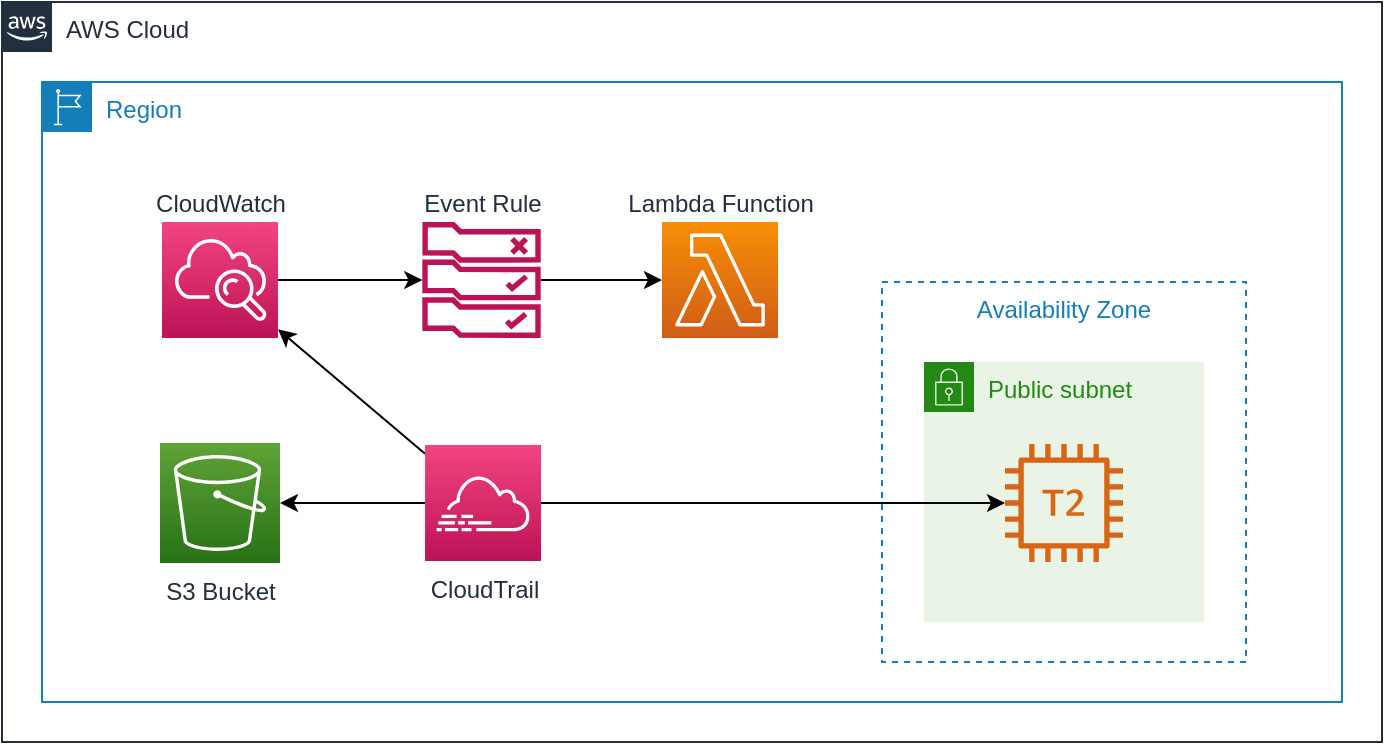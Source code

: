 <mxfile version="12.5.3" type="device"><diagram id="vO-t7lE_QSH6vjiNnkev" name="Page-1"><mxGraphModel dx="852" dy="494" grid="1" gridSize="10" guides="1" tooltips="1" connect="1" arrows="1" fold="1" page="1" pageScale="1" pageWidth="850" pageHeight="1100" math="0" shadow="0"><root><mxCell id="0"/><mxCell id="1" parent="0"/><mxCell id="gI_hxoJAHWfEH2nCyT-2-1" value="AWS Cloud" style="points=[[0,0],[0.25,0],[0.5,0],[0.75,0],[1,0],[1,0.25],[1,0.5],[1,0.75],[1,1],[0.75,1],[0.5,1],[0.25,1],[0,1],[0,0.75],[0,0.5],[0,0.25]];outlineConnect=0;gradientColor=none;html=1;whiteSpace=wrap;fontSize=12;fontStyle=0;shape=mxgraph.aws4.group;grIcon=mxgraph.aws4.group_aws_cloud_alt;strokeColor=#232F3E;fillColor=none;verticalAlign=top;align=left;spacingLeft=30;fontColor=#232F3E;dashed=0;" vertex="1" parent="1"><mxGeometry x="50" y="90" width="690" height="370" as="geometry"/></mxCell><mxCell id="gI_hxoJAHWfEH2nCyT-2-2" value="Region" style="points=[[0,0],[0.25,0],[0.5,0],[0.75,0],[1,0],[1,0.25],[1,0.5],[1,0.75],[1,1],[0.75,1],[0.5,1],[0.25,1],[0,1],[0,0.75],[0,0.5],[0,0.25]];outlineConnect=0;gradientColor=none;html=1;whiteSpace=wrap;fontSize=12;fontStyle=0;shape=mxgraph.aws4.group;grIcon=mxgraph.aws4.group_region;strokeColor=#147EBA;fillColor=none;verticalAlign=top;align=left;spacingLeft=30;fontColor=#147EBA;dashed=0;" vertex="1" parent="1"><mxGeometry x="70" y="130" width="650" height="310" as="geometry"/></mxCell><mxCell id="gI_hxoJAHWfEH2nCyT-2-16" style="edgeStyle=orthogonalEdgeStyle;rounded=0;orthogonalLoop=1;jettySize=auto;html=1;" edge="1" parent="1" source="gI_hxoJAHWfEH2nCyT-2-3" target="gI_hxoJAHWfEH2nCyT-2-5"><mxGeometry relative="1" as="geometry"/></mxCell><mxCell id="gI_hxoJAHWfEH2nCyT-2-3" value="CloudWatch" style="outlineConnect=0;fontColor=#232F3E;gradientColor=#F34482;gradientDirection=north;fillColor=#BC1356;strokeColor=#ffffff;dashed=0;verticalLabelPosition=top;verticalAlign=bottom;align=center;html=1;fontSize=12;fontStyle=0;aspect=fixed;shape=mxgraph.aws4.resourceIcon;resIcon=mxgraph.aws4.cloudwatch;labelPosition=center;" vertex="1" parent="1"><mxGeometry x="130" y="200" width="58" height="58" as="geometry"/></mxCell><mxCell id="gI_hxoJAHWfEH2nCyT-2-19" style="rounded=0;orthogonalLoop=1;jettySize=auto;html=1;" edge="1" parent="1" source="gI_hxoJAHWfEH2nCyT-2-4" target="gI_hxoJAHWfEH2nCyT-2-3"><mxGeometry relative="1" as="geometry"/></mxCell><mxCell id="gI_hxoJAHWfEH2nCyT-2-4" value="CloudTrail" style="outlineConnect=0;fontColor=#232F3E;gradientColor=#F34482;gradientDirection=north;fillColor=#BC1356;strokeColor=#ffffff;dashed=0;verticalLabelPosition=bottom;verticalAlign=top;align=center;html=1;fontSize=12;fontStyle=0;aspect=fixed;shape=mxgraph.aws4.resourceIcon;resIcon=mxgraph.aws4.cloudtrail;" vertex="1" parent="1"><mxGeometry x="261.52" y="311.5" width="58" height="58" as="geometry"/></mxCell><mxCell id="gI_hxoJAHWfEH2nCyT-2-17" style="edgeStyle=orthogonalEdgeStyle;rounded=0;orthogonalLoop=1;jettySize=auto;html=1;" edge="1" parent="1" source="gI_hxoJAHWfEH2nCyT-2-5" target="gI_hxoJAHWfEH2nCyT-2-7"><mxGeometry relative="1" as="geometry"/></mxCell><mxCell id="gI_hxoJAHWfEH2nCyT-2-5" value="Event Rule" style="outlineConnect=0;fontColor=#232F3E;gradientColor=none;fillColor=#BC1356;strokeColor=none;dashed=0;verticalLabelPosition=top;verticalAlign=bottom;align=center;html=1;fontSize=12;fontStyle=0;aspect=fixed;pointerEvents=1;shape=mxgraph.aws4.rule_2;labelPosition=center;" vertex="1" parent="1"><mxGeometry x="260" y="200" width="59.52" height="58" as="geometry"/></mxCell><mxCell id="gI_hxoJAHWfEH2nCyT-2-6" value="S3 Bucket" style="outlineConnect=0;fontColor=#232F3E;gradientColor=#60A337;gradientDirection=north;fillColor=#277116;strokeColor=#ffffff;dashed=0;verticalLabelPosition=bottom;verticalAlign=top;align=center;html=1;fontSize=12;fontStyle=0;aspect=fixed;shape=mxgraph.aws4.resourceIcon;resIcon=mxgraph.aws4.s3;" vertex="1" parent="1"><mxGeometry x="129" y="310.5" width="60" height="60" as="geometry"/></mxCell><mxCell id="gI_hxoJAHWfEH2nCyT-2-7" value="Lambda Function" style="outlineConnect=0;fontColor=#232F3E;gradientColor=#F78E04;gradientDirection=north;fillColor=#D05C17;strokeColor=#ffffff;dashed=0;verticalLabelPosition=top;verticalAlign=bottom;align=center;html=1;fontSize=12;fontStyle=0;aspect=fixed;shape=mxgraph.aws4.resourceIcon;resIcon=mxgraph.aws4.lambda;labelPosition=center;" vertex="1" parent="1"><mxGeometry x="380" y="200" width="58" height="58" as="geometry"/></mxCell><mxCell id="gI_hxoJAHWfEH2nCyT-2-8" value="Availability Zone" style="fillColor=none;strokeColor=#147EBA;dashed=1;verticalAlign=top;fontStyle=0;fontColor=#147EBA;" vertex="1" parent="1"><mxGeometry x="490" y="230" width="182" height="190" as="geometry"/></mxCell><mxCell id="gI_hxoJAHWfEH2nCyT-2-9" value="Public subnet" style="points=[[0,0],[0.25,0],[0.5,0],[0.75,0],[1,0],[1,0.25],[1,0.5],[1,0.75],[1,1],[0.75,1],[0.5,1],[0.25,1],[0,1],[0,0.75],[0,0.5],[0,0.25]];outlineConnect=0;gradientColor=none;html=1;whiteSpace=wrap;fontSize=12;fontStyle=0;shape=mxgraph.aws4.group;grIcon=mxgraph.aws4.group_security_group;grStroke=0;strokeColor=#248814;fillColor=#E9F3E6;verticalAlign=top;align=left;spacingLeft=30;fontColor=#248814;dashed=0;" vertex="1" parent="1"><mxGeometry x="511" y="270" width="140" height="130" as="geometry"/></mxCell><mxCell id="gI_hxoJAHWfEH2nCyT-2-11" value="" style="outlineConnect=0;fontColor=#232F3E;gradientColor=none;fillColor=#D86613;strokeColor=none;dashed=0;verticalLabelPosition=bottom;verticalAlign=top;align=center;html=1;fontSize=12;fontStyle=0;aspect=fixed;pointerEvents=1;shape=mxgraph.aws4.t2_instance;" vertex="1" parent="1"><mxGeometry x="551.5" y="311" width="59" height="59" as="geometry"/></mxCell><mxCell id="gI_hxoJAHWfEH2nCyT-2-13" value="" style="endArrow=classic;html=1;" edge="1" parent="1" source="gI_hxoJAHWfEH2nCyT-2-4" target="gI_hxoJAHWfEH2nCyT-2-11"><mxGeometry width="50" height="50" relative="1" as="geometry"><mxPoint x="370" y="410" as="sourcePoint"/><mxPoint x="420" y="360" as="targetPoint"/></mxGeometry></mxCell><mxCell id="gI_hxoJAHWfEH2nCyT-2-14" value="" style="endArrow=classic;html=1;" edge="1" parent="1" source="gI_hxoJAHWfEH2nCyT-2-4" target="gI_hxoJAHWfEH2nCyT-2-6"><mxGeometry width="50" height="50" relative="1" as="geometry"><mxPoint x="280" y="370" as="sourcePoint"/><mxPoint x="330" y="320" as="targetPoint"/></mxGeometry></mxCell></root></mxGraphModel></diagram></mxfile>